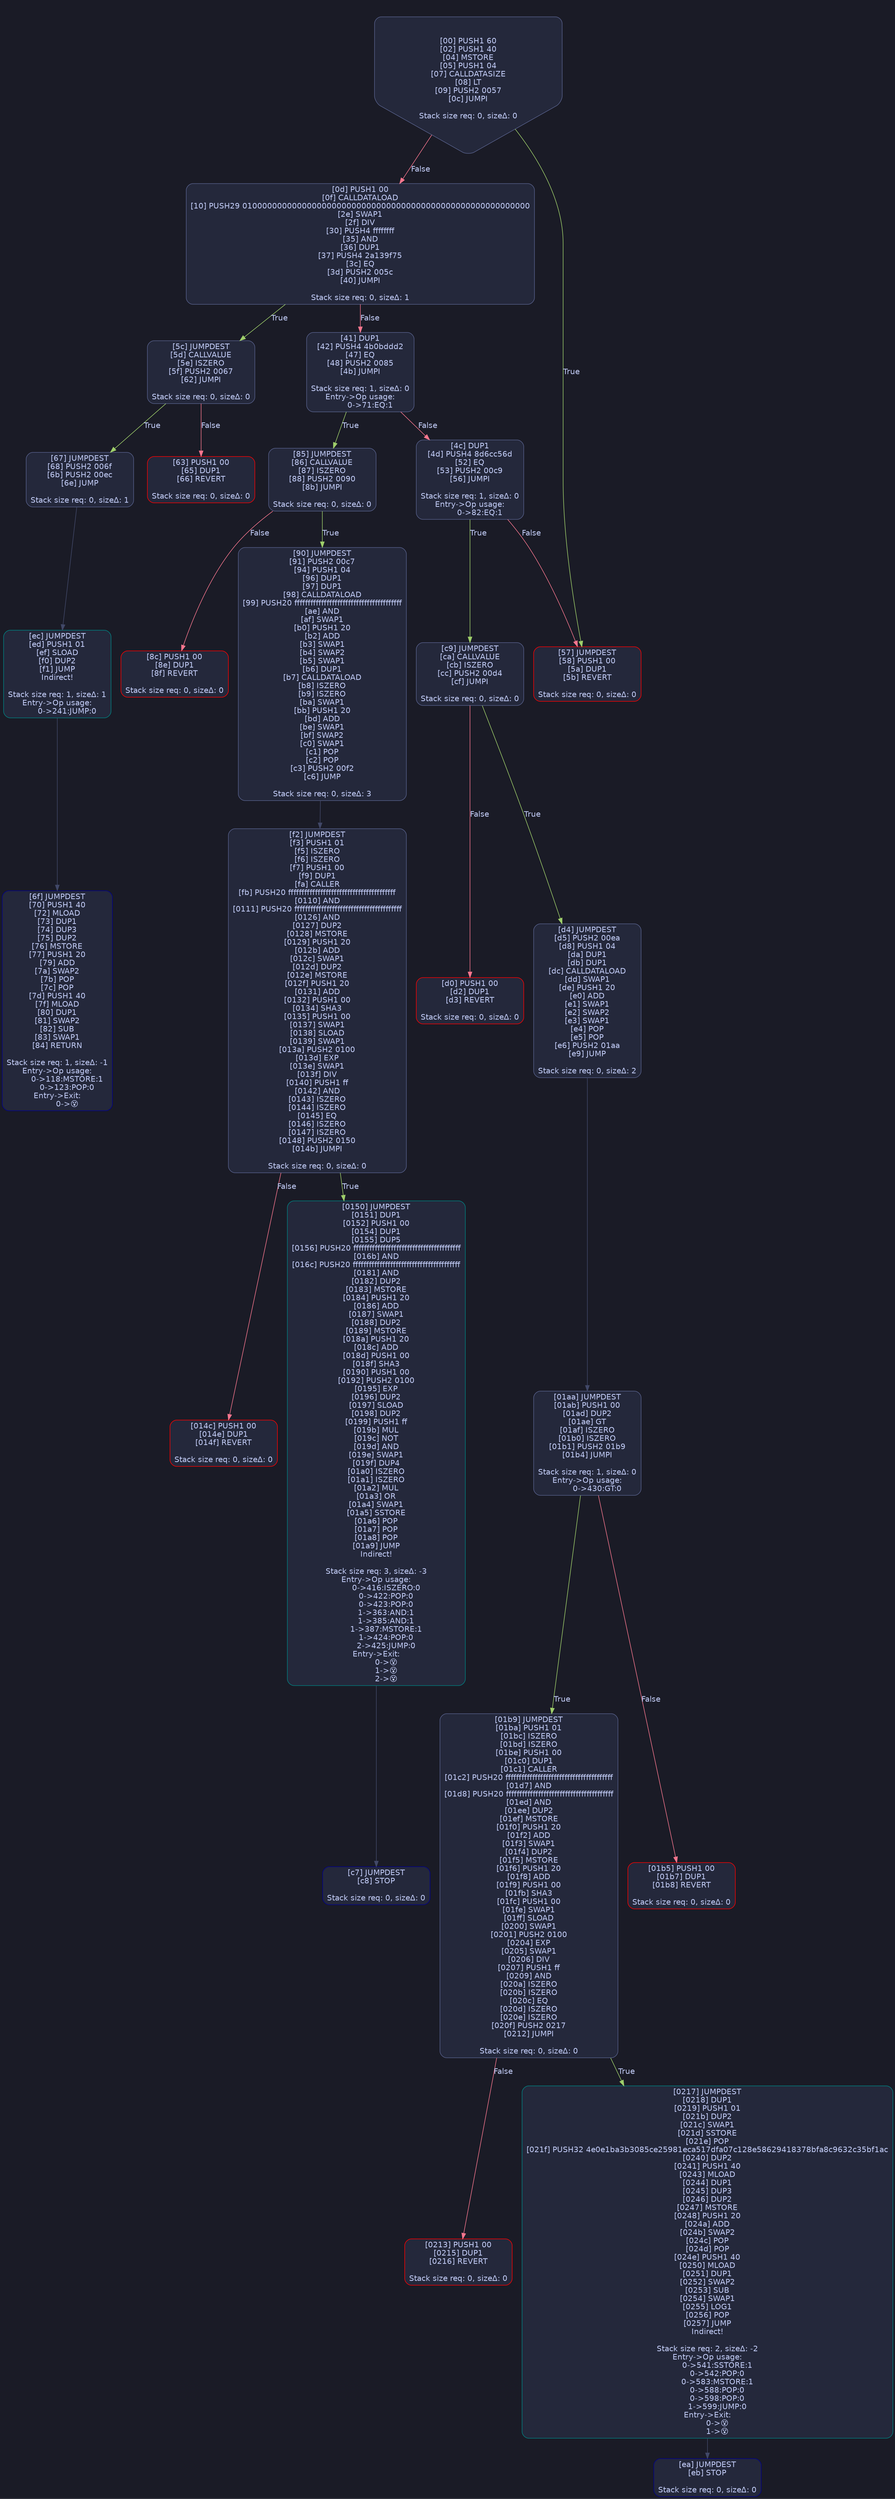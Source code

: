 digraph G {
    node [shape=box, style="filled, rounded", color="#565f89", fontcolor="#c0caf5", fontname="Helvetica", fillcolor="#24283b"];
    edge [color="#414868", fontcolor="#c0caf5", fontname="Helvetica"];
    bgcolor="#1a1b26";
    0 [ label = "[00] PUSH1 60
[02] PUSH1 40
[04] MSTORE
[05] PUSH1 04
[07] CALLDATASIZE
[08] LT
[09] PUSH2 0057
[0c] JUMPI

Stack size req: 0, sizeΔ: 0
" shape = invhouse]
    1 [ label = "[0d] PUSH1 00
[0f] CALLDATALOAD
[10] PUSH29 0100000000000000000000000000000000000000000000000000000000
[2e] SWAP1
[2f] DIV
[30] PUSH4 ffffffff
[35] AND
[36] DUP1
[37] PUSH4 2a139f75
[3c] EQ
[3d] PUSH2 005c
[40] JUMPI

Stack size req: 0, sizeΔ: 1
"]
    2 [ label = "[41] DUP1
[42] PUSH4 4b0bddd2
[47] EQ
[48] PUSH2 0085
[4b] JUMPI

Stack size req: 1, sizeΔ: 0
Entry->Op usage:
	0->71:EQ:1
"]
    3 [ label = "[4c] DUP1
[4d] PUSH4 8d6cc56d
[52] EQ
[53] PUSH2 00c9
[56] JUMPI

Stack size req: 1, sizeΔ: 0
Entry->Op usage:
	0->82:EQ:1
"]
    4 [ label = "[57] JUMPDEST
[58] PUSH1 00
[5a] DUP1
[5b] REVERT

Stack size req: 0, sizeΔ: 0
" color = "red"]
    5 [ label = "[5c] JUMPDEST
[5d] CALLVALUE
[5e] ISZERO
[5f] PUSH2 0067
[62] JUMPI

Stack size req: 0, sizeΔ: 0
"]
    6 [ label = "[63] PUSH1 00
[65] DUP1
[66] REVERT

Stack size req: 0, sizeΔ: 0
" color = "red"]
    7 [ label = "[67] JUMPDEST
[68] PUSH2 006f
[6b] PUSH2 00ec
[6e] JUMP

Stack size req: 0, sizeΔ: 1
"]
    8 [ label = "[6f] JUMPDEST
[70] PUSH1 40
[72] MLOAD
[73] DUP1
[74] DUP3
[75] DUP2
[76] MSTORE
[77] PUSH1 20
[79] ADD
[7a] SWAP2
[7b] POP
[7c] POP
[7d] PUSH1 40
[7f] MLOAD
[80] DUP1
[81] SWAP2
[82] SUB
[83] SWAP1
[84] RETURN

Stack size req: 1, sizeΔ: -1
Entry->Op usage:
	0->118:MSTORE:1
	0->123:POP:0
Entry->Exit:
	0->😵
" color = "darkblue"]
    9 [ label = "[85] JUMPDEST
[86] CALLVALUE
[87] ISZERO
[88] PUSH2 0090
[8b] JUMPI

Stack size req: 0, sizeΔ: 0
"]
    10 [ label = "[8c] PUSH1 00
[8e] DUP1
[8f] REVERT

Stack size req: 0, sizeΔ: 0
" color = "red"]
    11 [ label = "[90] JUMPDEST
[91] PUSH2 00c7
[94] PUSH1 04
[96] DUP1
[97] DUP1
[98] CALLDATALOAD
[99] PUSH20 ffffffffffffffffffffffffffffffffffffffff
[ae] AND
[af] SWAP1
[b0] PUSH1 20
[b2] ADD
[b3] SWAP1
[b4] SWAP2
[b5] SWAP1
[b6] DUP1
[b7] CALLDATALOAD
[b8] ISZERO
[b9] ISZERO
[ba] SWAP1
[bb] PUSH1 20
[bd] ADD
[be] SWAP1
[bf] SWAP2
[c0] SWAP1
[c1] POP
[c2] POP
[c3] PUSH2 00f2
[c6] JUMP

Stack size req: 0, sizeΔ: 3
"]
    12 [ label = "[c7] JUMPDEST
[c8] STOP

Stack size req: 0, sizeΔ: 0
" color = "darkblue"]
    13 [ label = "[c9] JUMPDEST
[ca] CALLVALUE
[cb] ISZERO
[cc] PUSH2 00d4
[cf] JUMPI

Stack size req: 0, sizeΔ: 0
"]
    14 [ label = "[d0] PUSH1 00
[d2] DUP1
[d3] REVERT

Stack size req: 0, sizeΔ: 0
" color = "red"]
    15 [ label = "[d4] JUMPDEST
[d5] PUSH2 00ea
[d8] PUSH1 04
[da] DUP1
[db] DUP1
[dc] CALLDATALOAD
[dd] SWAP1
[de] PUSH1 20
[e0] ADD
[e1] SWAP1
[e2] SWAP2
[e3] SWAP1
[e4] POP
[e5] POP
[e6] PUSH2 01aa
[e9] JUMP

Stack size req: 0, sizeΔ: 2
"]
    16 [ label = "[ea] JUMPDEST
[eb] STOP

Stack size req: 0, sizeΔ: 0
" color = "darkblue"]
    17 [ label = "[ec] JUMPDEST
[ed] PUSH1 01
[ef] SLOAD
[f0] DUP2
[f1] JUMP
Indirect!

Stack size req: 1, sizeΔ: 1
Entry->Op usage:
	0->241:JUMP:0
" color = "teal"]
    18 [ label = "[f2] JUMPDEST
[f3] PUSH1 01
[f5] ISZERO
[f6] ISZERO
[f7] PUSH1 00
[f9] DUP1
[fa] CALLER
[fb] PUSH20 ffffffffffffffffffffffffffffffffffffffff
[0110] AND
[0111] PUSH20 ffffffffffffffffffffffffffffffffffffffff
[0126] AND
[0127] DUP2
[0128] MSTORE
[0129] PUSH1 20
[012b] ADD
[012c] SWAP1
[012d] DUP2
[012e] MSTORE
[012f] PUSH1 20
[0131] ADD
[0132] PUSH1 00
[0134] SHA3
[0135] PUSH1 00
[0137] SWAP1
[0138] SLOAD
[0139] SWAP1
[013a] PUSH2 0100
[013d] EXP
[013e] SWAP1
[013f] DIV
[0140] PUSH1 ff
[0142] AND
[0143] ISZERO
[0144] ISZERO
[0145] EQ
[0146] ISZERO
[0147] ISZERO
[0148] PUSH2 0150
[014b] JUMPI

Stack size req: 0, sizeΔ: 0
"]
    19 [ label = "[014c] PUSH1 00
[014e] DUP1
[014f] REVERT

Stack size req: 0, sizeΔ: 0
" color = "red"]
    20 [ label = "[0150] JUMPDEST
[0151] DUP1
[0152] PUSH1 00
[0154] DUP1
[0155] DUP5
[0156] PUSH20 ffffffffffffffffffffffffffffffffffffffff
[016b] AND
[016c] PUSH20 ffffffffffffffffffffffffffffffffffffffff
[0181] AND
[0182] DUP2
[0183] MSTORE
[0184] PUSH1 20
[0186] ADD
[0187] SWAP1
[0188] DUP2
[0189] MSTORE
[018a] PUSH1 20
[018c] ADD
[018d] PUSH1 00
[018f] SHA3
[0190] PUSH1 00
[0192] PUSH2 0100
[0195] EXP
[0196] DUP2
[0197] SLOAD
[0198] DUP2
[0199] PUSH1 ff
[019b] MUL
[019c] NOT
[019d] AND
[019e] SWAP1
[019f] DUP4
[01a0] ISZERO
[01a1] ISZERO
[01a2] MUL
[01a3] OR
[01a4] SWAP1
[01a5] SSTORE
[01a6] POP
[01a7] POP
[01a8] POP
[01a9] JUMP
Indirect!

Stack size req: 3, sizeΔ: -3
Entry->Op usage:
	0->416:ISZERO:0
	0->422:POP:0
	0->423:POP:0
	1->363:AND:1
	1->385:AND:1
	1->387:MSTORE:1
	1->424:POP:0
	2->425:JUMP:0
Entry->Exit:
	0->😵
	1->😵
	2->😵
" color = "teal"]
    21 [ label = "[01aa] JUMPDEST
[01ab] PUSH1 00
[01ad] DUP2
[01ae] GT
[01af] ISZERO
[01b0] ISZERO
[01b1] PUSH2 01b9
[01b4] JUMPI

Stack size req: 1, sizeΔ: 0
Entry->Op usage:
	0->430:GT:0
"]
    22 [ label = "[01b5] PUSH1 00
[01b7] DUP1
[01b8] REVERT

Stack size req: 0, sizeΔ: 0
" color = "red"]
    23 [ label = "[01b9] JUMPDEST
[01ba] PUSH1 01
[01bc] ISZERO
[01bd] ISZERO
[01be] PUSH1 00
[01c0] DUP1
[01c1] CALLER
[01c2] PUSH20 ffffffffffffffffffffffffffffffffffffffff
[01d7] AND
[01d8] PUSH20 ffffffffffffffffffffffffffffffffffffffff
[01ed] AND
[01ee] DUP2
[01ef] MSTORE
[01f0] PUSH1 20
[01f2] ADD
[01f3] SWAP1
[01f4] DUP2
[01f5] MSTORE
[01f6] PUSH1 20
[01f8] ADD
[01f9] PUSH1 00
[01fb] SHA3
[01fc] PUSH1 00
[01fe] SWAP1
[01ff] SLOAD
[0200] SWAP1
[0201] PUSH2 0100
[0204] EXP
[0205] SWAP1
[0206] DIV
[0207] PUSH1 ff
[0209] AND
[020a] ISZERO
[020b] ISZERO
[020c] EQ
[020d] ISZERO
[020e] ISZERO
[020f] PUSH2 0217
[0212] JUMPI

Stack size req: 0, sizeΔ: 0
"]
    24 [ label = "[0213] PUSH1 00
[0215] DUP1
[0216] REVERT

Stack size req: 0, sizeΔ: 0
" color = "red"]
    25 [ label = "[0217] JUMPDEST
[0218] DUP1
[0219] PUSH1 01
[021b] DUP2
[021c] SWAP1
[021d] SSTORE
[021e] POP
[021f] PUSH32 4e0e1ba3b3085ce25981eca517dfa07c128e58629418378bfa8c9632c35bf1ac
[0240] DUP2
[0241] PUSH1 40
[0243] MLOAD
[0244] DUP1
[0245] DUP3
[0246] DUP2
[0247] MSTORE
[0248] PUSH1 20
[024a] ADD
[024b] SWAP2
[024c] POP
[024d] POP
[024e] PUSH1 40
[0250] MLOAD
[0251] DUP1
[0252] SWAP2
[0253] SUB
[0254] SWAP1
[0255] LOG1
[0256] POP
[0257] JUMP
Indirect!

Stack size req: 2, sizeΔ: -2
Entry->Op usage:
	0->541:SSTORE:1
	0->542:POP:0
	0->583:MSTORE:1
	0->588:POP:0
	0->598:POP:0
	1->599:JUMP:0
Entry->Exit:
	0->😵
	1->😵
" color = "teal"]
    0 -> 1 [ label = "False" color = "#f7768e"]
    0 -> 4 [ label = "True" color = "#9ece6a"]
    1 -> 2 [ label = "False" color = "#f7768e"]
    1 -> 5 [ label = "True" color = "#9ece6a"]
    2 -> 3 [ label = "False" color = "#f7768e"]
    2 -> 9 [ label = "True" color = "#9ece6a"]
    3 -> 4 [ label = "False" color = "#f7768e"]
    3 -> 13 [ label = "True" color = "#9ece6a"]
    5 -> 6 [ label = "False" color = "#f7768e"]
    5 -> 7 [ label = "True" color = "#9ece6a"]
    7 -> 17 [ ]
    9 -> 10 [ label = "False" color = "#f7768e"]
    9 -> 11 [ label = "True" color = "#9ece6a"]
    11 -> 18 [ ]
    13 -> 14 [ label = "False" color = "#f7768e"]
    13 -> 15 [ label = "True" color = "#9ece6a"]
    15 -> 21 [ ]
    18 -> 19 [ label = "False" color = "#f7768e"]
    18 -> 20 [ label = "True" color = "#9ece6a"]
    21 -> 22 [ label = "False" color = "#f7768e"]
    21 -> 23 [ label = "True" color = "#9ece6a"]
    23 -> 24 [ label = "False" color = "#f7768e"]
    23 -> 25 [ label = "True" color = "#9ece6a"]
    17 -> 8 [ ]
    20 -> 12 [ ]
    25 -> 16 [ ]

}
